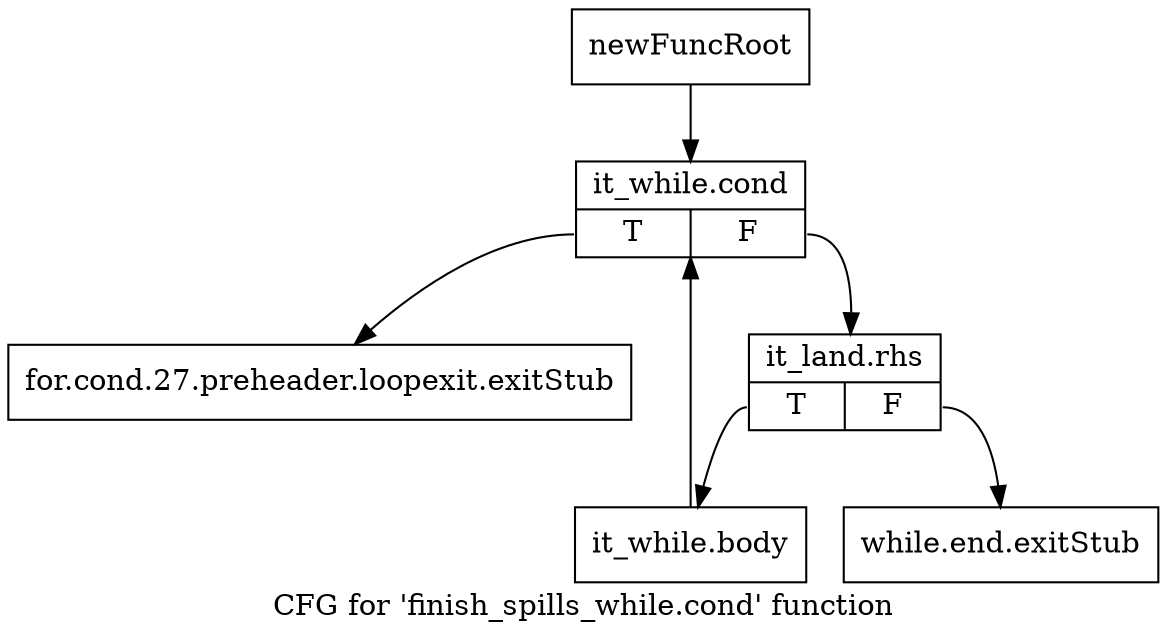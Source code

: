 digraph "CFG for 'finish_spills_while.cond' function" {
	label="CFG for 'finish_spills_while.cond' function";

	Node0xbe08d50 [shape=record,label="{newFuncRoot}"];
	Node0xbe08d50 -> Node0xbe08e40;
	Node0xbe08da0 [shape=record,label="{for.cond.27.preheader.loopexit.exitStub}"];
	Node0xbe08df0 [shape=record,label="{while.end.exitStub}"];
	Node0xbe08e40 [shape=record,label="{it_while.cond|{<s0>T|<s1>F}}"];
	Node0xbe08e40:s0 -> Node0xbe08da0;
	Node0xbe08e40:s1 -> Node0xbe08e90;
	Node0xbe08e90 [shape=record,label="{it_land.rhs|{<s0>T|<s1>F}}"];
	Node0xbe08e90:s0 -> Node0xbe08ee0;
	Node0xbe08e90:s1 -> Node0xbe08df0;
	Node0xbe08ee0 [shape=record,label="{it_while.body}"];
	Node0xbe08ee0 -> Node0xbe08e40;
}
